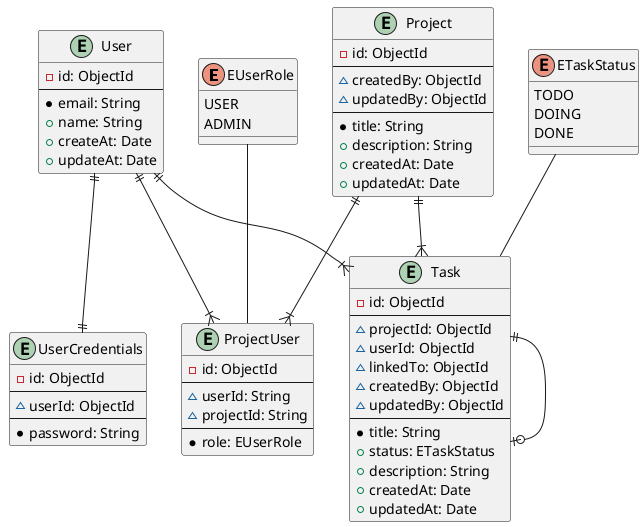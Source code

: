 @startuml Todolist

enum EUserRole {
  USER
  ADMIN
}

enum ETaskStatus {
  TODO
  DOING
  DONE
}

entity Task {
  -id: ObjectId
  --
  ~projectId: ObjectId
  ~userId: ObjectId
  ~linkedTo: ObjectId
  ~createdBy: ObjectId
  ~updatedBy: ObjectId
  --
  *title: String
  +status: ETaskStatus
  +description: String
  +createdAt: Date
  +updatedAt: Date
}

entity User {
  -id: ObjectId
  --
  *email: String
  +name: String
  +createAt: Date
  +updateAt: Date
}

entity UserCredentials {
    -id: ObjectId
    --
    ~userId: ObjectId
    --
    *password: String
}

entity Project {
  -id: ObjectId
  --
  ~createdBy: ObjectId
  ~updatedBy: ObjectId
  --
  *title: String
  +description: String
  +createdAt: Date
  +updatedAt: Date
}

entity ProjectUser {
  -id: ObjectId
  --
  ~userId: String
  ~projectId: String
  --
  *role: EUserRole
}

Task ||--o| Task
User ||--|{ Task
Project ||--|{ Task
Project ||-|{ ProjectUser
User ||--|{ ProjectUser
User ||--|| UserCredentials
EUserRole -- ProjectUser
ETaskStatus -- Task


@enduml